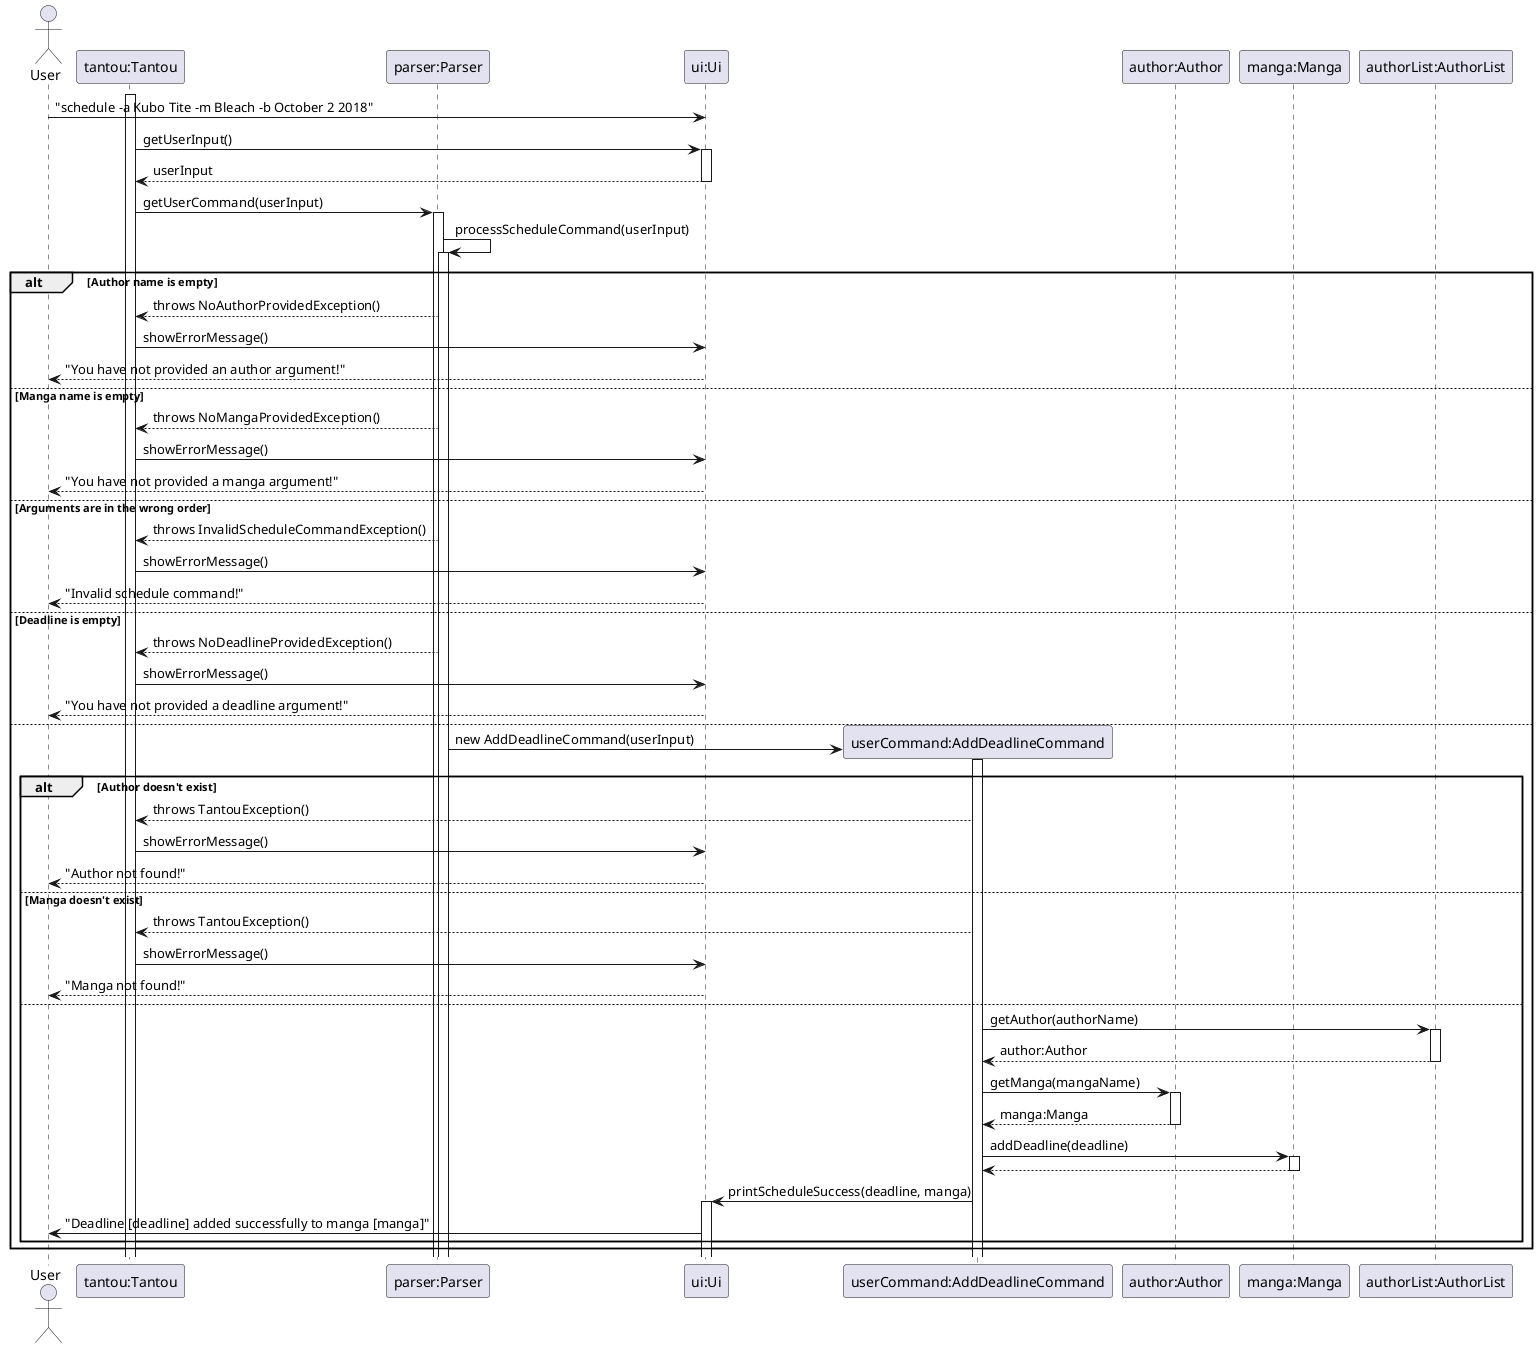 !include .PlantUMLClass.config

@startuml

actor User
participant "tantou:Tantou" as tantou
participant "parser:Parser" as parser
participant "ui:Ui" as ui
participant "userCommand:AddDeadlineCommand" as userCommand
participant "author:Author" as author
participant "manga:Manga" as manga
participant "authorList:AuthorList" as authorList

activate tantou

User -> ui : "schedule -a Kubo Tite -m Bleach -b October 2 2018"

tantou -> ui: getUserInput()
activate ui
ui --> tantou: userInput
deactivate ui

tantou -> parser:getUserCommand(userInput)
activate parser
parser -> parser : processScheduleCommand(userInput)
activate parser
alt Author name is empty
    parser --> tantou : throws NoAuthorProvidedException()
    tantou -> ui : showErrorMessage()
    ui --> User : "You have not provided an author argument!"
else Manga name is empty
    parser --> tantou : throws NoMangaProvidedException()
    tantou -> ui : showErrorMessage()
    ui --> User : "You have not provided a manga argument!"
else Arguments are in the wrong order
    parser --> tantou : throws InvalidScheduleCommandException()
    tantou -> ui : showErrorMessage()
    ui --> User : "Invalid schedule command!"
else Deadline is empty
    parser --> tantou : throws NoDeadlineProvidedException()
    tantou -> ui : showErrorMessage()
    ui --> User : "You have not provided a deadline argument!"
else
    create userCommand
    parser -> userCommand : new AddDeadlineCommand(userInput)
    activate userCommand
    alt Author doesn't exist
        userCommand --> tantou : throws TantouException()
        tantou -> ui : showErrorMessage()
        ui --> User : "Author not found!"
    else Manga doesn't exist
        userCommand --> tantou : throws TantouException()
        tantou -> ui : showErrorMessage()
        ui --> User : "Manga not found!"
    else
        userCommand -> authorList : getAuthor(authorName)
        activate authorList
        authorList --> userCommand : author:Author
        deactivate authorList

        userCommand -> author : getManga(mangaName)
        activate author
        author --> userCommand : manga:Manga
        deactivate author

        userCommand -> manga : addDeadline(deadline)
        activate manga
        manga --> userCommand
        deactivate manga

        userCommand -> ui:printScheduleSuccess(deadline, manga)
        activate ui
        ui -> User : "Deadline [deadline] added successfully to manga [manga]"
    end
end

@enduml
